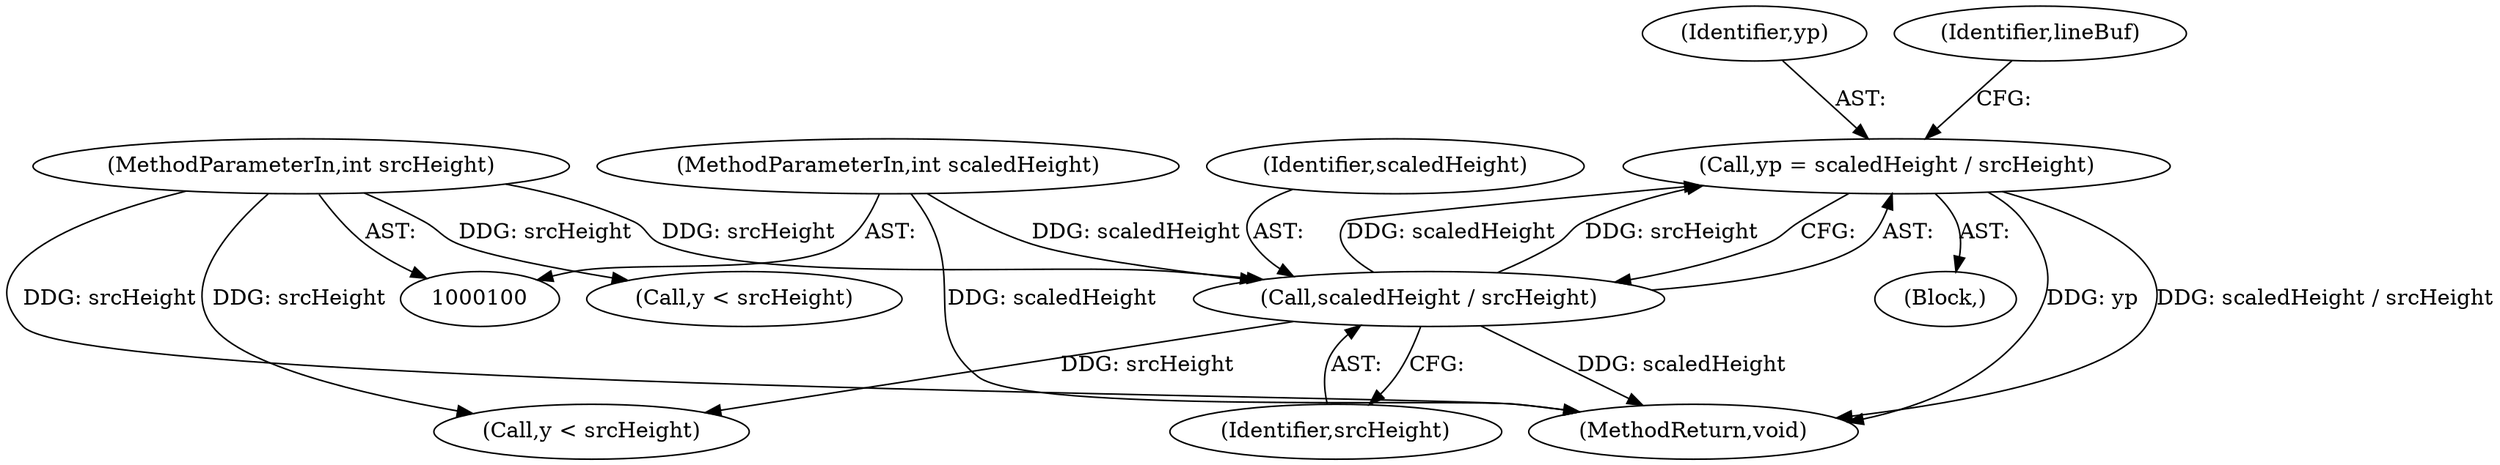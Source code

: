 digraph "0_poppler_bbc2d8918fe234b7ef2c480eb148943922cc0959@integer" {
"1000144" [label="(Call,yp = scaledHeight / srcHeight)"];
"1000146" [label="(Call,scaledHeight / srcHeight)"];
"1000106" [label="(MethodParameterIn,int scaledHeight)"];
"1000104" [label="(MethodParameterIn,int srcHeight)"];
"1000148" [label="(Identifier,srcHeight)"];
"1000145" [label="(Identifier,yp)"];
"1000146" [label="(Call,scaledHeight / srcHeight)"];
"1000150" [label="(Identifier,lineBuf)"];
"1000180" [label="(Call,y < srcHeight)"];
"1000104" [label="(MethodParameterIn,int srcHeight)"];
"1000305" [label="(MethodReturn,void)"];
"1000147" [label="(Identifier,scaledHeight)"];
"1000108" [label="(Block,)"];
"1000106" [label="(MethodParameterIn,int scaledHeight)"];
"1000167" [label="(Call,y < srcHeight)"];
"1000144" [label="(Call,yp = scaledHeight / srcHeight)"];
"1000144" -> "1000108"  [label="AST: "];
"1000144" -> "1000146"  [label="CFG: "];
"1000145" -> "1000144"  [label="AST: "];
"1000146" -> "1000144"  [label="AST: "];
"1000150" -> "1000144"  [label="CFG: "];
"1000144" -> "1000305"  [label="DDG: yp"];
"1000144" -> "1000305"  [label="DDG: scaledHeight / srcHeight"];
"1000146" -> "1000144"  [label="DDG: scaledHeight"];
"1000146" -> "1000144"  [label="DDG: srcHeight"];
"1000146" -> "1000148"  [label="CFG: "];
"1000147" -> "1000146"  [label="AST: "];
"1000148" -> "1000146"  [label="AST: "];
"1000146" -> "1000305"  [label="DDG: scaledHeight"];
"1000106" -> "1000146"  [label="DDG: scaledHeight"];
"1000104" -> "1000146"  [label="DDG: srcHeight"];
"1000146" -> "1000167"  [label="DDG: srcHeight"];
"1000106" -> "1000100"  [label="AST: "];
"1000106" -> "1000305"  [label="DDG: scaledHeight"];
"1000104" -> "1000100"  [label="AST: "];
"1000104" -> "1000305"  [label="DDG: srcHeight"];
"1000104" -> "1000167"  [label="DDG: srcHeight"];
"1000104" -> "1000180"  [label="DDG: srcHeight"];
}
